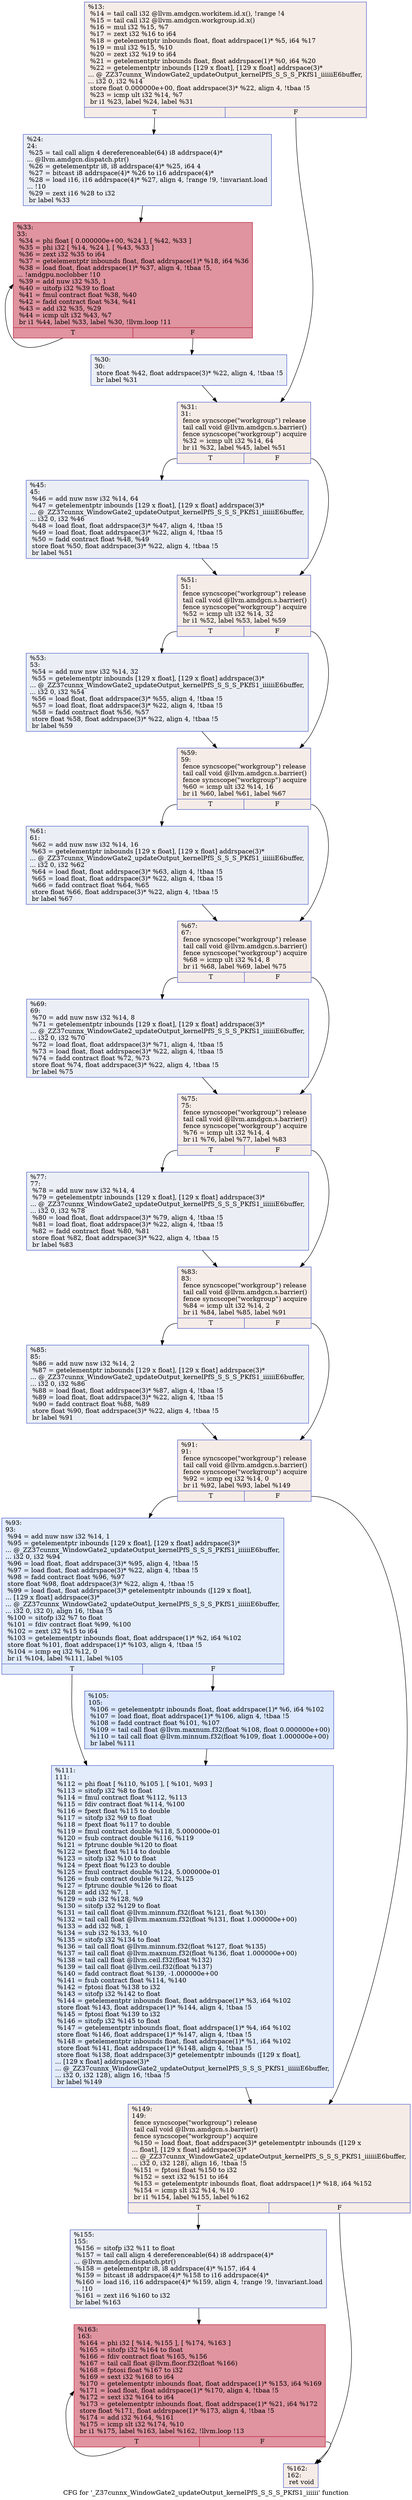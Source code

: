 digraph "CFG for '_Z37cunnx_WindowGate2_updateOutput_kernelPfS_S_S_S_PKfS1_iiiiii' function" {
	label="CFG for '_Z37cunnx_WindowGate2_updateOutput_kernelPfS_S_S_S_PKfS1_iiiiii' function";

	Node0x60a55f0 [shape=record,color="#3d50c3ff", style=filled, fillcolor="#ead5c970",label="{%13:\l  %14 = tail call i32 @llvm.amdgcn.workitem.id.x(), !range !4\l  %15 = tail call i32 @llvm.amdgcn.workgroup.id.x()\l  %16 = mul i32 %15, %7\l  %17 = zext i32 %16 to i64\l  %18 = getelementptr inbounds float, float addrspace(1)* %5, i64 %17\l  %19 = mul i32 %15, %10\l  %20 = zext i32 %19 to i64\l  %21 = getelementptr inbounds float, float addrspace(1)* %0, i64 %20\l  %22 = getelementptr inbounds [129 x float], [129 x float] addrspace(3)*\l... @_ZZ37cunnx_WindowGate2_updateOutput_kernelPfS_S_S_S_PKfS1_iiiiiiE6buffer,\l... i32 0, i32 %14\l  store float 0.000000e+00, float addrspace(3)* %22, align 4, !tbaa !5\l  %23 = icmp ult i32 %14, %7\l  br i1 %23, label %24, label %31\l|{<s0>T|<s1>F}}"];
	Node0x60a55f0:s0 -> Node0x60a8510;
	Node0x60a55f0:s1 -> Node0x60a85a0;
	Node0x60a8510 [shape=record,color="#3d50c3ff", style=filled, fillcolor="#d1dae970",label="{%24:\l24:                                               \l  %25 = tail call align 4 dereferenceable(64) i8 addrspace(4)*\l... @llvm.amdgcn.dispatch.ptr()\l  %26 = getelementptr i8, i8 addrspace(4)* %25, i64 4\l  %27 = bitcast i8 addrspace(4)* %26 to i16 addrspace(4)*\l  %28 = load i16, i16 addrspace(4)* %27, align 4, !range !9, !invariant.load\l... !10\l  %29 = zext i16 %28 to i32\l  br label %33\l}"];
	Node0x60a8510 -> Node0x60a8dd0;
	Node0x60a8ed0 [shape=record,color="#3d50c3ff", style=filled, fillcolor="#d1dae970",label="{%30:\l30:                                               \l  store float %42, float addrspace(3)* %22, align 4, !tbaa !5\l  br label %31\l}"];
	Node0x60a8ed0 -> Node0x60a85a0;
	Node0x60a85a0 [shape=record,color="#3d50c3ff", style=filled, fillcolor="#ead5c970",label="{%31:\l31:                                               \l  fence syncscope(\"workgroup\") release\l  tail call void @llvm.amdgcn.s.barrier()\l  fence syncscope(\"workgroup\") acquire\l  %32 = icmp ult i32 %14, 64\l  br i1 %32, label %45, label %51\l|{<s0>T|<s1>F}}"];
	Node0x60a85a0:s0 -> Node0x60a6da0;
	Node0x60a85a0:s1 -> Node0x60a6e30;
	Node0x60a8dd0 [shape=record,color="#b70d28ff", style=filled, fillcolor="#b70d2870",label="{%33:\l33:                                               \l  %34 = phi float [ 0.000000e+00, %24 ], [ %42, %33 ]\l  %35 = phi i32 [ %14, %24 ], [ %43, %33 ]\l  %36 = zext i32 %35 to i64\l  %37 = getelementptr inbounds float, float addrspace(1)* %18, i64 %36\l  %38 = load float, float addrspace(1)* %37, align 4, !tbaa !5,\l... !amdgpu.noclobber !10\l  %39 = add nuw i32 %35, 1\l  %40 = uitofp i32 %39 to float\l  %41 = fmul contract float %38, %40\l  %42 = fadd contract float %34, %41\l  %43 = add i32 %35, %29\l  %44 = icmp ult i32 %43, %7\l  br i1 %44, label %33, label %30, !llvm.loop !11\l|{<s0>T|<s1>F}}"];
	Node0x60a8dd0:s0 -> Node0x60a8dd0;
	Node0x60a8dd0:s1 -> Node0x60a8ed0;
	Node0x60a6da0 [shape=record,color="#3d50c3ff", style=filled, fillcolor="#d1dae970",label="{%45:\l45:                                               \l  %46 = add nuw nsw i32 %14, 64\l  %47 = getelementptr inbounds [129 x float], [129 x float] addrspace(3)*\l... @_ZZ37cunnx_WindowGate2_updateOutput_kernelPfS_S_S_S_PKfS1_iiiiiiE6buffer,\l... i32 0, i32 %46\l  %48 = load float, float addrspace(3)* %47, align 4, !tbaa !5\l  %49 = load float, float addrspace(3)* %22, align 4, !tbaa !5\l  %50 = fadd contract float %48, %49\l  store float %50, float addrspace(3)* %22, align 4, !tbaa !5\l  br label %51\l}"];
	Node0x60a6da0 -> Node0x60a6e30;
	Node0x60a6e30 [shape=record,color="#3d50c3ff", style=filled, fillcolor="#ead5c970",label="{%51:\l51:                                               \l  fence syncscope(\"workgroup\") release\l  tail call void @llvm.amdgcn.s.barrier()\l  fence syncscope(\"workgroup\") acquire\l  %52 = icmp ult i32 %14, 32\l  br i1 %52, label %53, label %59\l|{<s0>T|<s1>F}}"];
	Node0x60a6e30:s0 -> Node0x60ab150;
	Node0x60a6e30:s1 -> Node0x60ab1a0;
	Node0x60ab150 [shape=record,color="#3d50c3ff", style=filled, fillcolor="#d1dae970",label="{%53:\l53:                                               \l  %54 = add nuw nsw i32 %14, 32\l  %55 = getelementptr inbounds [129 x float], [129 x float] addrspace(3)*\l... @_ZZ37cunnx_WindowGate2_updateOutput_kernelPfS_S_S_S_PKfS1_iiiiiiE6buffer,\l... i32 0, i32 %54\l  %56 = load float, float addrspace(3)* %55, align 4, !tbaa !5\l  %57 = load float, float addrspace(3)* %22, align 4, !tbaa !5\l  %58 = fadd contract float %56, %57\l  store float %58, float addrspace(3)* %22, align 4, !tbaa !5\l  br label %59\l}"];
	Node0x60ab150 -> Node0x60ab1a0;
	Node0x60ab1a0 [shape=record,color="#3d50c3ff", style=filled, fillcolor="#ead5c970",label="{%59:\l59:                                               \l  fence syncscope(\"workgroup\") release\l  tail call void @llvm.amdgcn.s.barrier()\l  fence syncscope(\"workgroup\") acquire\l  %60 = icmp ult i32 %14, 16\l  br i1 %60, label %61, label %67\l|{<s0>T|<s1>F}}"];
	Node0x60ab1a0:s0 -> Node0x60ab860;
	Node0x60ab1a0:s1 -> Node0x60ab8b0;
	Node0x60ab860 [shape=record,color="#3d50c3ff", style=filled, fillcolor="#d1dae970",label="{%61:\l61:                                               \l  %62 = add nuw nsw i32 %14, 16\l  %63 = getelementptr inbounds [129 x float], [129 x float] addrspace(3)*\l... @_ZZ37cunnx_WindowGate2_updateOutput_kernelPfS_S_S_S_PKfS1_iiiiiiE6buffer,\l... i32 0, i32 %62\l  %64 = load float, float addrspace(3)* %63, align 4, !tbaa !5\l  %65 = load float, float addrspace(3)* %22, align 4, !tbaa !5\l  %66 = fadd contract float %64, %65\l  store float %66, float addrspace(3)* %22, align 4, !tbaa !5\l  br label %67\l}"];
	Node0x60ab860 -> Node0x60ab8b0;
	Node0x60ab8b0 [shape=record,color="#3d50c3ff", style=filled, fillcolor="#ead5c970",label="{%67:\l67:                                               \l  fence syncscope(\"workgroup\") release\l  tail call void @llvm.amdgcn.s.barrier()\l  fence syncscope(\"workgroup\") acquire\l  %68 = icmp ult i32 %14, 8\l  br i1 %68, label %69, label %75\l|{<s0>T|<s1>F}}"];
	Node0x60ab8b0:s0 -> Node0x60ac1a0;
	Node0x60ab8b0:s1 -> Node0x60ac1f0;
	Node0x60ac1a0 [shape=record,color="#3d50c3ff", style=filled, fillcolor="#d1dae970",label="{%69:\l69:                                               \l  %70 = add nuw nsw i32 %14, 8\l  %71 = getelementptr inbounds [129 x float], [129 x float] addrspace(3)*\l... @_ZZ37cunnx_WindowGate2_updateOutput_kernelPfS_S_S_S_PKfS1_iiiiiiE6buffer,\l... i32 0, i32 %70\l  %72 = load float, float addrspace(3)* %71, align 4, !tbaa !5\l  %73 = load float, float addrspace(3)* %22, align 4, !tbaa !5\l  %74 = fadd contract float %72, %73\l  store float %74, float addrspace(3)* %22, align 4, !tbaa !5\l  br label %75\l}"];
	Node0x60ac1a0 -> Node0x60ac1f0;
	Node0x60ac1f0 [shape=record,color="#3d50c3ff", style=filled, fillcolor="#ead5c970",label="{%75:\l75:                                               \l  fence syncscope(\"workgroup\") release\l  tail call void @llvm.amdgcn.s.barrier()\l  fence syncscope(\"workgroup\") acquire\l  %76 = icmp ult i32 %14, 4\l  br i1 %76, label %77, label %83\l|{<s0>T|<s1>F}}"];
	Node0x60ac1f0:s0 -> Node0x60ac8e0;
	Node0x60ac1f0:s1 -> Node0x60ac930;
	Node0x60ac8e0 [shape=record,color="#3d50c3ff", style=filled, fillcolor="#d1dae970",label="{%77:\l77:                                               \l  %78 = add nuw nsw i32 %14, 4\l  %79 = getelementptr inbounds [129 x float], [129 x float] addrspace(3)*\l... @_ZZ37cunnx_WindowGate2_updateOutput_kernelPfS_S_S_S_PKfS1_iiiiiiE6buffer,\l... i32 0, i32 %78\l  %80 = load float, float addrspace(3)* %79, align 4, !tbaa !5\l  %81 = load float, float addrspace(3)* %22, align 4, !tbaa !5\l  %82 = fadd contract float %80, %81\l  store float %82, float addrspace(3)* %22, align 4, !tbaa !5\l  br label %83\l}"];
	Node0x60ac8e0 -> Node0x60ac930;
	Node0x60ac930 [shape=record,color="#3d50c3ff", style=filled, fillcolor="#ead5c970",label="{%83:\l83:                                               \l  fence syncscope(\"workgroup\") release\l  tail call void @llvm.amdgcn.s.barrier()\l  fence syncscope(\"workgroup\") acquire\l  %84 = icmp ult i32 %14, 2\l  br i1 %84, label %85, label %91\l|{<s0>T|<s1>F}}"];
	Node0x60ac930:s0 -> Node0x60ad020;
	Node0x60ac930:s1 -> Node0x60ad070;
	Node0x60ad020 [shape=record,color="#3d50c3ff", style=filled, fillcolor="#d1dae970",label="{%85:\l85:                                               \l  %86 = add nuw nsw i32 %14, 2\l  %87 = getelementptr inbounds [129 x float], [129 x float] addrspace(3)*\l... @_ZZ37cunnx_WindowGate2_updateOutput_kernelPfS_S_S_S_PKfS1_iiiiiiE6buffer,\l... i32 0, i32 %86\l  %88 = load float, float addrspace(3)* %87, align 4, !tbaa !5\l  %89 = load float, float addrspace(3)* %22, align 4, !tbaa !5\l  %90 = fadd contract float %88, %89\l  store float %90, float addrspace(3)* %22, align 4, !tbaa !5\l  br label %91\l}"];
	Node0x60ad020 -> Node0x60ad070;
	Node0x60ad070 [shape=record,color="#3d50c3ff", style=filled, fillcolor="#ead5c970",label="{%91:\l91:                                               \l  fence syncscope(\"workgroup\") release\l  tail call void @llvm.amdgcn.s.barrier()\l  fence syncscope(\"workgroup\") acquire\l  %92 = icmp eq i32 %14, 0\l  br i1 %92, label %93, label %149\l|{<s0>T|<s1>F}}"];
	Node0x60ad070:s0 -> Node0x60ad760;
	Node0x60ad070:s1 -> Node0x60ad7b0;
	Node0x60ad760 [shape=record,color="#3d50c3ff", style=filled, fillcolor="#bfd3f670",label="{%93:\l93:                                               \l  %94 = add nuw nsw i32 %14, 1\l  %95 = getelementptr inbounds [129 x float], [129 x float] addrspace(3)*\l... @_ZZ37cunnx_WindowGate2_updateOutput_kernelPfS_S_S_S_PKfS1_iiiiiiE6buffer,\l... i32 0, i32 %94\l  %96 = load float, float addrspace(3)* %95, align 4, !tbaa !5\l  %97 = load float, float addrspace(3)* %22, align 4, !tbaa !5\l  %98 = fadd contract float %96, %97\l  store float %98, float addrspace(3)* %22, align 4, !tbaa !5\l  %99 = load float, float addrspace(3)* getelementptr inbounds ([129 x float],\l... [129 x float] addrspace(3)*\l... @_ZZ37cunnx_WindowGate2_updateOutput_kernelPfS_S_S_S_PKfS1_iiiiiiE6buffer,\l... i32 0, i32 0), align 16, !tbaa !5\l  %100 = sitofp i32 %7 to float\l  %101 = fdiv contract float %99, %100\l  %102 = zext i32 %15 to i64\l  %103 = getelementptr inbounds float, float addrspace(1)* %2, i64 %102\l  store float %101, float addrspace(1)* %103, align 4, !tbaa !5\l  %104 = icmp eq i32 %12, 0\l  br i1 %104, label %111, label %105\l|{<s0>T|<s1>F}}"];
	Node0x60ad760:s0 -> Node0x60ae240;
	Node0x60ad760:s1 -> Node0x60ae290;
	Node0x60ae290 [shape=record,color="#3d50c3ff", style=filled, fillcolor="#abc8fd70",label="{%105:\l105:                                              \l  %106 = getelementptr inbounds float, float addrspace(1)* %6, i64 %102\l  %107 = load float, float addrspace(1)* %106, align 4, !tbaa !5\l  %108 = fadd contract float %101, %107\l  %109 = tail call float @llvm.maxnum.f32(float %108, float 0.000000e+00)\l  %110 = tail call float @llvm.minnum.f32(float %109, float 1.000000e+00)\l  br label %111\l}"];
	Node0x60ae290 -> Node0x60ae240;
	Node0x60ae240 [shape=record,color="#3d50c3ff", style=filled, fillcolor="#bfd3f670",label="{%111:\l111:                                              \l  %112 = phi float [ %110, %105 ], [ %101, %93 ]\l  %113 = sitofp i32 %8 to float\l  %114 = fmul contract float %112, %113\l  %115 = fdiv contract float %114, %100\l  %116 = fpext float %115 to double\l  %117 = sitofp i32 %9 to float\l  %118 = fpext float %117 to double\l  %119 = fmul contract double %118, 5.000000e-01\l  %120 = fsub contract double %116, %119\l  %121 = fptrunc double %120 to float\l  %122 = fpext float %114 to double\l  %123 = sitofp i32 %10 to float\l  %124 = fpext float %123 to double\l  %125 = fmul contract double %124, 5.000000e-01\l  %126 = fsub contract double %122, %125\l  %127 = fptrunc double %126 to float\l  %128 = add i32 %7, 1\l  %129 = sub i32 %128, %9\l  %130 = sitofp i32 %129 to float\l  %131 = tail call float @llvm.minnum.f32(float %121, float %130)\l  %132 = tail call float @llvm.maxnum.f32(float %131, float 1.000000e+00)\l  %133 = add i32 %8, 1\l  %134 = sub i32 %133, %10\l  %135 = sitofp i32 %134 to float\l  %136 = tail call float @llvm.minnum.f32(float %127, float %135)\l  %137 = tail call float @llvm.maxnum.f32(float %136, float 1.000000e+00)\l  %138 = tail call float @llvm.ceil.f32(float %132)\l  %139 = tail call float @llvm.ceil.f32(float %137)\l  %140 = fadd contract float %139, -1.000000e+00\l  %141 = fsub contract float %114, %140\l  %142 = fptosi float %138 to i32\l  %143 = sitofp i32 %142 to float\l  %144 = getelementptr inbounds float, float addrspace(1)* %3, i64 %102\l  store float %143, float addrspace(1)* %144, align 4, !tbaa !5\l  %145 = fptosi float %139 to i32\l  %146 = sitofp i32 %145 to float\l  %147 = getelementptr inbounds float, float addrspace(1)* %4, i64 %102\l  store float %146, float addrspace(1)* %147, align 4, !tbaa !5\l  %148 = getelementptr inbounds float, float addrspace(1)* %1, i64 %102\l  store float %141, float addrspace(1)* %148, align 4, !tbaa !5\l  store float %138, float addrspace(3)* getelementptr inbounds ([129 x float],\l... [129 x float] addrspace(3)*\l... @_ZZ37cunnx_WindowGate2_updateOutput_kernelPfS_S_S_S_PKfS1_iiiiiiE6buffer,\l... i32 0, i32 128), align 16, !tbaa !5\l  br label %149\l}"];
	Node0x60ae240 -> Node0x60ad7b0;
	Node0x60ad7b0 [shape=record,color="#3d50c3ff", style=filled, fillcolor="#ead5c970",label="{%149:\l149:                                              \l  fence syncscope(\"workgroup\") release\l  tail call void @llvm.amdgcn.s.barrier()\l  fence syncscope(\"workgroup\") acquire\l  %150 = load float, float addrspace(3)* getelementptr inbounds ([129 x\l... float], [129 x float] addrspace(3)*\l... @_ZZ37cunnx_WindowGate2_updateOutput_kernelPfS_S_S_S_PKfS1_iiiiiiE6buffer,\l... i32 0, i32 128), align 16, !tbaa !5\l  %151 = fptosi float %150 to i32\l  %152 = sext i32 %151 to i64\l  %153 = getelementptr inbounds float, float addrspace(1)* %18, i64 %152\l  %154 = icmp slt i32 %14, %10\l  br i1 %154, label %155, label %162\l|{<s0>T|<s1>F}}"];
	Node0x60ad7b0:s0 -> Node0x60b0d40;
	Node0x60ad7b0:s1 -> Node0x60b0d90;
	Node0x60b0d40 [shape=record,color="#3d50c3ff", style=filled, fillcolor="#d1dae970",label="{%155:\l155:                                              \l  %156 = sitofp i32 %11 to float\l  %157 = tail call align 4 dereferenceable(64) i8 addrspace(4)*\l... @llvm.amdgcn.dispatch.ptr()\l  %158 = getelementptr i8, i8 addrspace(4)* %157, i64 4\l  %159 = bitcast i8 addrspace(4)* %158 to i16 addrspace(4)*\l  %160 = load i16, i16 addrspace(4)* %159, align 4, !range !9, !invariant.load\l... !10\l  %161 = zext i16 %160 to i32\l  br label %163\l}"];
	Node0x60b0d40 -> Node0x60b1810;
	Node0x60b0d90 [shape=record,color="#3d50c3ff", style=filled, fillcolor="#ead5c970",label="{%162:\l162:                                              \l  ret void\l}"];
	Node0x60b1810 [shape=record,color="#b70d28ff", style=filled, fillcolor="#b70d2870",label="{%163:\l163:                                              \l  %164 = phi i32 [ %14, %155 ], [ %174, %163 ]\l  %165 = sitofp i32 %164 to float\l  %166 = fdiv contract float %165, %156\l  %167 = tail call float @llvm.floor.f32(float %166)\l  %168 = fptosi float %167 to i32\l  %169 = sext i32 %168 to i64\l  %170 = getelementptr inbounds float, float addrspace(1)* %153, i64 %169\l  %171 = load float, float addrspace(1)* %170, align 4, !tbaa !5\l  %172 = sext i32 %164 to i64\l  %173 = getelementptr inbounds float, float addrspace(1)* %21, i64 %172\l  store float %171, float addrspace(1)* %173, align 4, !tbaa !5\l  %174 = add i32 %164, %161\l  %175 = icmp slt i32 %174, %10\l  br i1 %175, label %163, label %162, !llvm.loop !13\l|{<s0>T|<s1>F}}"];
	Node0x60b1810:s0 -> Node0x60b1810;
	Node0x60b1810:s1 -> Node0x60b0d90;
}
